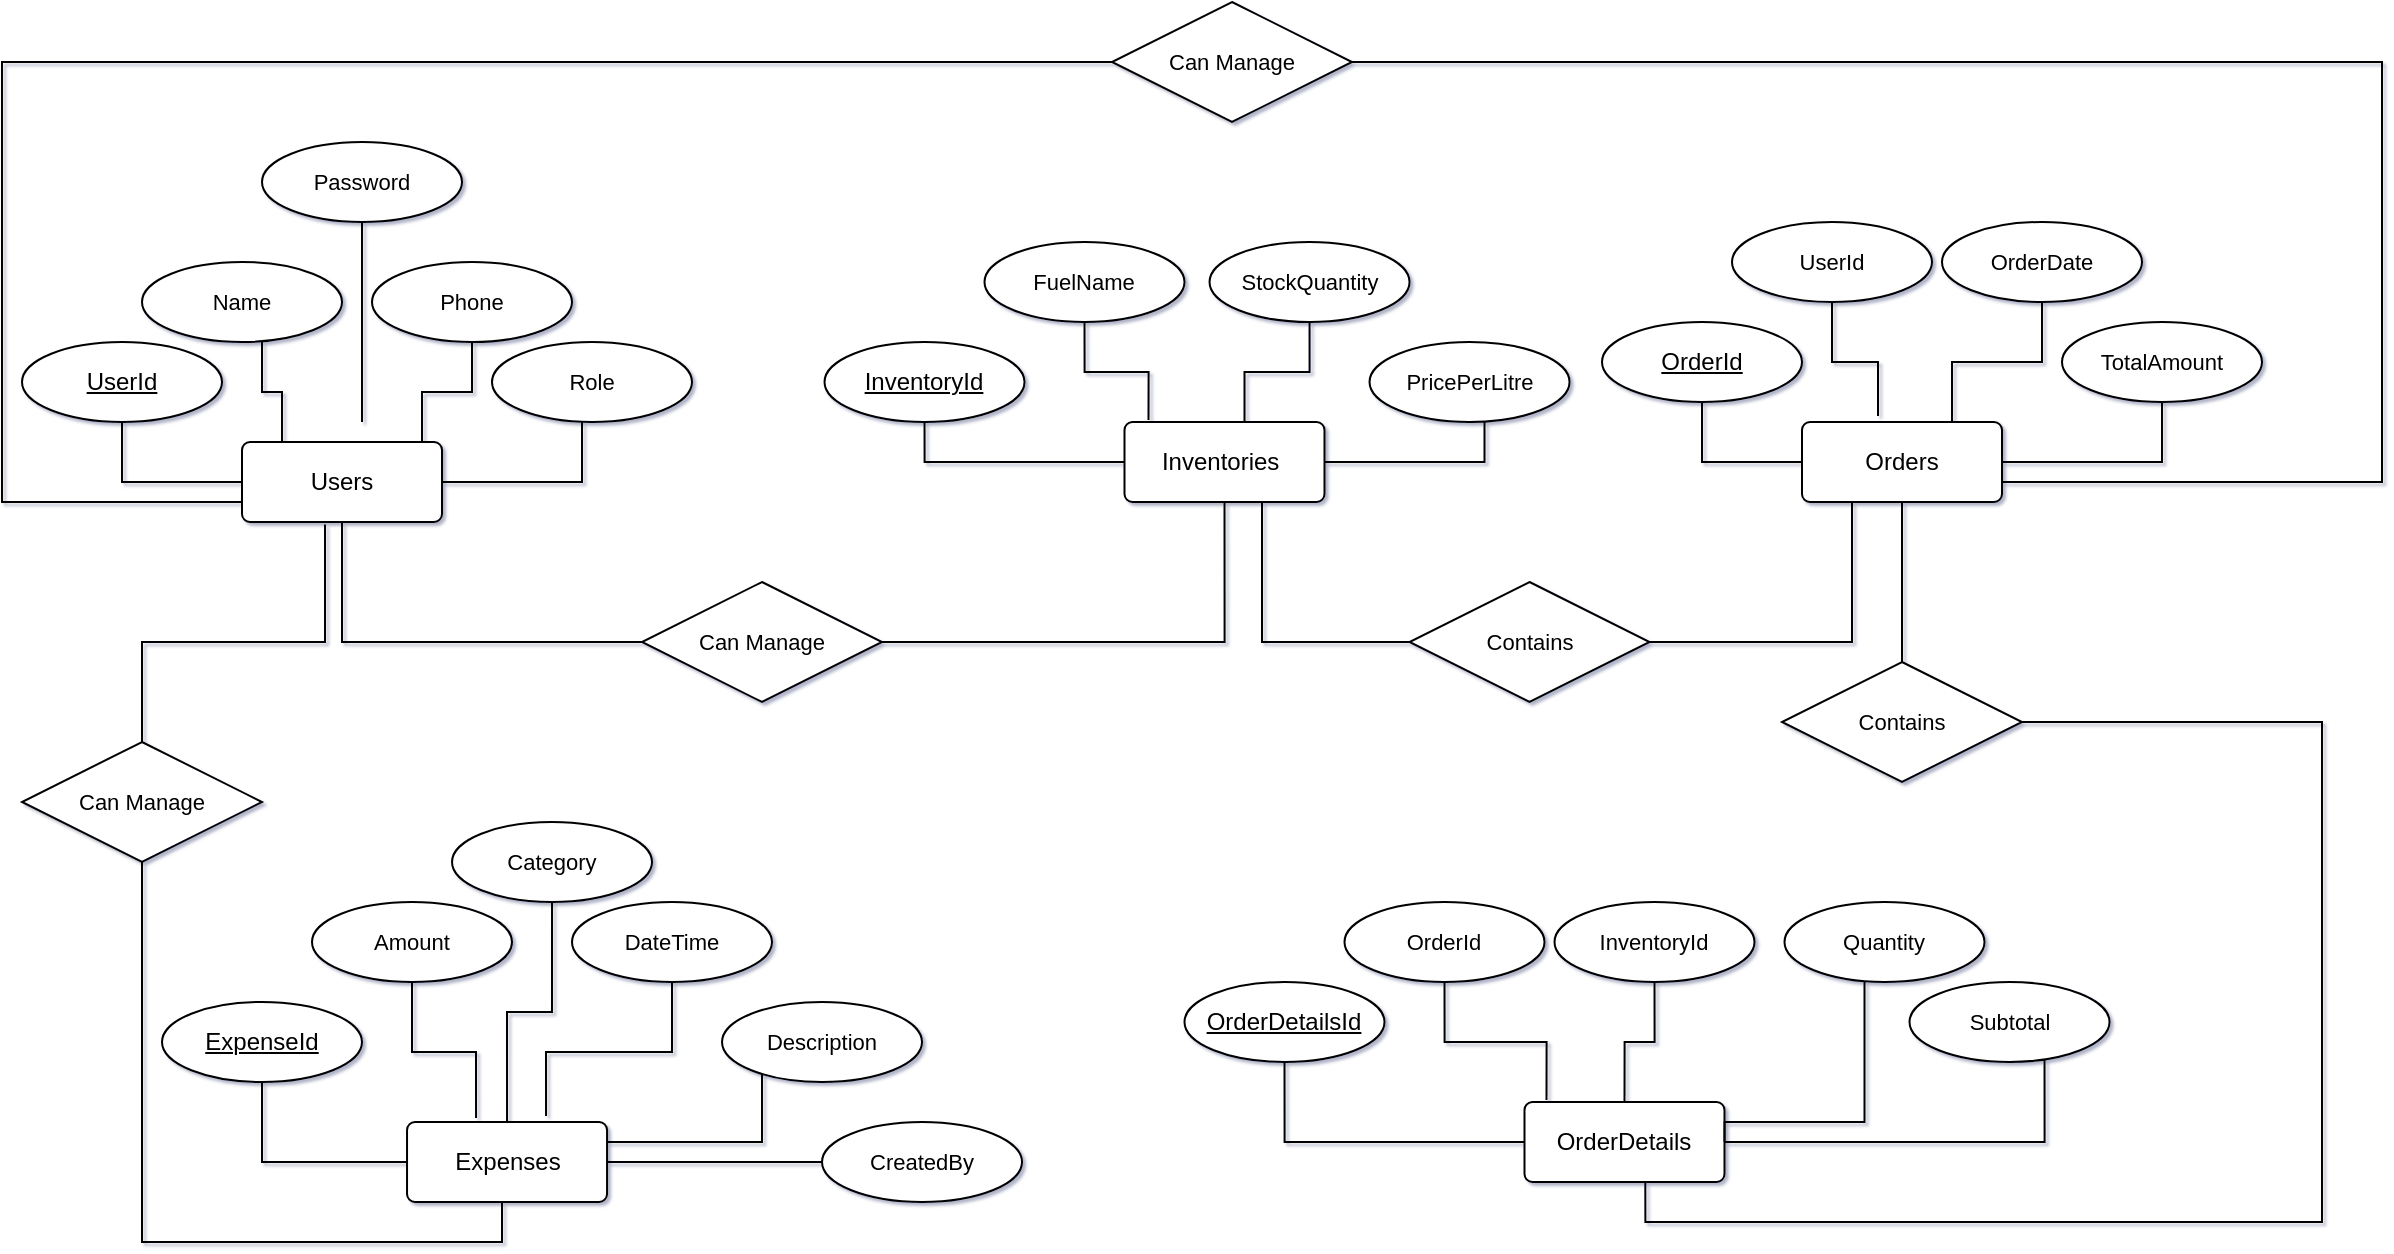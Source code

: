 <mxfile version="26.0.6">
  <diagram id="R2lEEEUBdFMjLlhIrx00" name="Page-1">
    <mxGraphModel dx="2359" dy="1913" grid="1" gridSize="10" guides="1" tooltips="1" connect="1" arrows="1" fold="1" page="1" pageScale="1" pageWidth="850" pageHeight="1100" background="none" math="0" shadow="1" extFonts="Permanent Marker^https://fonts.googleapis.com/css?family=Permanent+Marker">
      <root>
        <mxCell id="0" />
        <mxCell id="1" parent="0" />
        <mxCell id="cuxxM6oUsgKgIQG3Uy1h-31" style="edgeStyle=orthogonalEdgeStyle;shape=connector;rounded=0;orthogonalLoop=1;jettySize=auto;html=1;strokeColor=default;align=center;verticalAlign=middle;fontFamily=Helvetica;fontSize=11;fontColor=default;labelBackgroundColor=default;endArrow=none;endFill=0;shadow=1;" parent="1" source="cuxxM6oUsgKgIQG3Uy1h-30" edge="1">
          <mxGeometry relative="1" as="geometry">
            <Array as="points">
              <mxPoint x="-300" y="360" />
              <mxPoint x="700" y="360" />
              <mxPoint x="700" y="570" />
              <mxPoint x="405" y="570" />
            </Array>
            <mxPoint x="405" y="540" as="targetPoint" />
          </mxGeometry>
        </mxCell>
        <mxCell id="cuxxM6oUsgKgIQG3Uy1h-32" style="edgeStyle=orthogonalEdgeStyle;shape=connector;rounded=0;orthogonalLoop=1;jettySize=auto;html=1;entryX=0.898;entryY=0.988;entryDx=0;entryDy=0;entryPerimeter=0;strokeColor=default;align=center;verticalAlign=middle;fontFamily=Helvetica;fontSize=11;fontColor=default;labelBackgroundColor=default;endArrow=none;endFill=0;shadow=1;" parent="1" source="cuxxM6oUsgKgIQG3Uy1h-30" edge="1">
          <mxGeometry relative="1" as="geometry">
            <Array as="points">
              <mxPoint x="-300" y="1000" />
              <mxPoint x="11" y="1000" />
            </Array>
            <mxPoint x="10.82" y="909.52" as="targetPoint" />
          </mxGeometry>
        </mxCell>
        <mxCell id="WKvD1eDFNHThaiheCUBa-50" style="edgeStyle=orthogonalEdgeStyle;shape=connector;rounded=0;orthogonalLoop=1;jettySize=auto;html=1;entryX=0;entryY=0.5;entryDx=0;entryDy=0;strokeColor=default;align=center;verticalAlign=middle;fontFamily=Helvetica;fontSize=11;fontColor=default;labelBackgroundColor=default;endArrow=none;endFill=0;" edge="1" parent="1" source="dXIRx6bEltP1LMhkaaQE-2" target="WKvD1eDFNHThaiheCUBa-49">
          <mxGeometry relative="1" as="geometry">
            <Array as="points">
              <mxPoint x="-80" y="-110" />
            </Array>
          </mxGeometry>
        </mxCell>
        <mxCell id="dXIRx6bEltP1LMhkaaQE-2" value="Users" style="rounded=1;arcSize=10;whiteSpace=wrap;html=1;align=center;" parent="1" vertex="1">
          <mxGeometry x="-130" y="-210" width="100" height="40" as="geometry" />
        </mxCell>
        <mxCell id="dXIRx6bEltP1LMhkaaQE-4" style="edgeStyle=orthogonalEdgeStyle;rounded=0;orthogonalLoop=1;jettySize=auto;html=1;entryX=0;entryY=0.5;entryDx=0;entryDy=0;endArrow=none;endFill=0;" parent="1" source="dXIRx6bEltP1LMhkaaQE-3" target="dXIRx6bEltP1LMhkaaQE-2" edge="1">
          <mxGeometry relative="1" as="geometry">
            <Array as="points">
              <mxPoint x="-190" y="-190" />
            </Array>
          </mxGeometry>
        </mxCell>
        <mxCell id="dXIRx6bEltP1LMhkaaQE-3" value="UserId" style="ellipse;whiteSpace=wrap;html=1;align=center;fontStyle=4;" parent="1" vertex="1">
          <mxGeometry x="-240" y="-260" width="100" height="40" as="geometry" />
        </mxCell>
        <mxCell id="dXIRx6bEltP1LMhkaaQE-9" style="edgeStyle=orthogonalEdgeStyle;shape=connector;rounded=0;orthogonalLoop=1;jettySize=auto;html=1;strokeColor=default;align=center;verticalAlign=middle;fontFamily=Helvetica;fontSize=11;fontColor=default;labelBackgroundColor=default;endArrow=none;endFill=0;" parent="1" source="dXIRx6bEltP1LMhkaaQE-5" target="dXIRx6bEltP1LMhkaaQE-2" edge="1">
          <mxGeometry relative="1" as="geometry">
            <Array as="points">
              <mxPoint x="-120" y="-235" />
              <mxPoint x="-110" y="-235" />
            </Array>
          </mxGeometry>
        </mxCell>
        <mxCell id="dXIRx6bEltP1LMhkaaQE-5" value="Name" style="ellipse;whiteSpace=wrap;html=1;align=center;fontFamily=Helvetica;fontSize=11;fontColor=default;labelBackgroundColor=default;" parent="1" vertex="1">
          <mxGeometry x="-180" y="-300" width="100" height="40" as="geometry" />
        </mxCell>
        <mxCell id="dXIRx6bEltP1LMhkaaQE-10" style="edgeStyle=orthogonalEdgeStyle;shape=connector;rounded=0;orthogonalLoop=1;jettySize=auto;html=1;entryX=0.75;entryY=0;entryDx=0;entryDy=0;strokeColor=default;align=center;verticalAlign=middle;fontFamily=Helvetica;fontSize=11;fontColor=default;labelBackgroundColor=default;endArrow=none;endFill=0;" parent="1" source="dXIRx6bEltP1LMhkaaQE-6" target="dXIRx6bEltP1LMhkaaQE-2" edge="1">
          <mxGeometry relative="1" as="geometry">
            <Array as="points">
              <mxPoint x="-15" y="-235" />
              <mxPoint x="-40" y="-235" />
              <mxPoint x="-40" y="-210" />
            </Array>
          </mxGeometry>
        </mxCell>
        <mxCell id="dXIRx6bEltP1LMhkaaQE-6" value="Phone" style="ellipse;whiteSpace=wrap;html=1;align=center;fontFamily=Helvetica;fontSize=11;fontColor=default;labelBackgroundColor=default;gradientColor=none;" parent="1" vertex="1">
          <mxGeometry x="-65" y="-300" width="100" height="40" as="geometry" />
        </mxCell>
        <mxCell id="dXIRx6bEltP1LMhkaaQE-11" style="edgeStyle=orthogonalEdgeStyle;shape=connector;rounded=0;orthogonalLoop=1;jettySize=auto;html=1;entryX=1;entryY=0.5;entryDx=0;entryDy=0;strokeColor=default;align=center;verticalAlign=middle;fontFamily=Helvetica;fontSize=11;fontColor=default;labelBackgroundColor=default;endArrow=none;endFill=0;" parent="1" source="dXIRx6bEltP1LMhkaaQE-7" target="dXIRx6bEltP1LMhkaaQE-2" edge="1">
          <mxGeometry relative="1" as="geometry">
            <Array as="points">
              <mxPoint x="40" y="-190" />
            </Array>
          </mxGeometry>
        </mxCell>
        <mxCell id="dXIRx6bEltP1LMhkaaQE-7" value="Role" style="ellipse;whiteSpace=wrap;html=1;align=center;fontFamily=Helvetica;fontSize=11;fontColor=default;labelBackgroundColor=default;" parent="1" vertex="1">
          <mxGeometry x="-5" y="-260" width="100" height="40" as="geometry" />
        </mxCell>
        <mxCell id="dXIRx6bEltP1LMhkaaQE-8" value="Password" style="ellipse;whiteSpace=wrap;html=1;align=center;fontFamily=Helvetica;fontSize=11;fontColor=default;labelBackgroundColor=default;" parent="1" vertex="1">
          <mxGeometry x="-120" y="-360" width="100" height="40" as="geometry" />
        </mxCell>
        <mxCell id="dXIRx6bEltP1LMhkaaQE-12" style="edgeStyle=orthogonalEdgeStyle;shape=connector;rounded=0;orthogonalLoop=1;jettySize=auto;html=1;strokeColor=default;align=center;verticalAlign=middle;fontFamily=Helvetica;fontSize=11;fontColor=default;labelBackgroundColor=default;endArrow=none;endFill=0;" parent="1" source="dXIRx6bEltP1LMhkaaQE-8" edge="1">
          <mxGeometry relative="1" as="geometry">
            <mxPoint x="-70" y="-220" as="targetPoint" />
            <Array as="points">
              <mxPoint x="-70" y="-270" />
              <mxPoint x="-70" y="-270" />
            </Array>
          </mxGeometry>
        </mxCell>
        <mxCell id="WKvD1eDFNHThaiheCUBa-2" value="Inventories&amp;nbsp;" style="rounded=1;arcSize=10;whiteSpace=wrap;html=1;align=center;" vertex="1" parent="1">
          <mxGeometry x="311.25" y="-220" width="100" height="40" as="geometry" />
        </mxCell>
        <mxCell id="WKvD1eDFNHThaiheCUBa-8" style="edgeStyle=orthogonalEdgeStyle;rounded=0;orthogonalLoop=1;jettySize=auto;html=1;endArrow=none;endFill=0;" edge="1" parent="1" source="WKvD1eDFNHThaiheCUBa-3" target="WKvD1eDFNHThaiheCUBa-2">
          <mxGeometry relative="1" as="geometry">
            <Array as="points">
              <mxPoint x="211.26" y="-200" />
            </Array>
          </mxGeometry>
        </mxCell>
        <mxCell id="WKvD1eDFNHThaiheCUBa-3" value="InventoryId" style="ellipse;whiteSpace=wrap;html=1;align=center;fontStyle=4;gradientColor=none;" vertex="1" parent="1">
          <mxGeometry x="161.26" y="-260" width="100" height="40" as="geometry" />
        </mxCell>
        <mxCell id="WKvD1eDFNHThaiheCUBa-4" value="FuelName" style="ellipse;whiteSpace=wrap;html=1;align=center;fontFamily=Helvetica;fontSize=11;fontColor=default;labelBackgroundColor=default;gradientColor=none;" vertex="1" parent="1">
          <mxGeometry x="241.25" y="-310" width="100" height="40" as="geometry" />
        </mxCell>
        <mxCell id="WKvD1eDFNHThaiheCUBa-11" style="edgeStyle=orthogonalEdgeStyle;shape=connector;rounded=0;orthogonalLoop=1;jettySize=auto;html=1;strokeColor=default;align=center;verticalAlign=middle;fontFamily=Helvetica;fontSize=11;fontColor=default;labelBackgroundColor=default;endArrow=none;endFill=0;" edge="1" parent="1" source="WKvD1eDFNHThaiheCUBa-5" target="WKvD1eDFNHThaiheCUBa-2">
          <mxGeometry relative="1" as="geometry">
            <Array as="points">
              <mxPoint x="491.26" y="-200" />
            </Array>
          </mxGeometry>
        </mxCell>
        <mxCell id="WKvD1eDFNHThaiheCUBa-5" value="PricePerLitre" style="ellipse;whiteSpace=wrap;html=1;align=center;fontFamily=Helvetica;fontSize=11;fontColor=default;labelBackgroundColor=default;" vertex="1" parent="1">
          <mxGeometry x="433.77" y="-260" width="100" height="40" as="geometry" />
        </mxCell>
        <mxCell id="WKvD1eDFNHThaiheCUBa-10" style="edgeStyle=orthogonalEdgeStyle;shape=connector;rounded=0;orthogonalLoop=1;jettySize=auto;html=1;entryX=0.75;entryY=0;entryDx=0;entryDy=0;strokeColor=default;align=center;verticalAlign=middle;fontFamily=Helvetica;fontSize=11;fontColor=default;labelBackgroundColor=default;endArrow=none;endFill=0;" edge="1" parent="1" source="WKvD1eDFNHThaiheCUBa-6" target="WKvD1eDFNHThaiheCUBa-2">
          <mxGeometry relative="1" as="geometry">
            <Array as="points">
              <mxPoint x="404.26" y="-245" />
              <mxPoint x="371.26" y="-245" />
              <mxPoint x="371.26" y="-220" />
            </Array>
          </mxGeometry>
        </mxCell>
        <mxCell id="WKvD1eDFNHThaiheCUBa-6" value="StockQuantity" style="ellipse;whiteSpace=wrap;html=1;align=center;fontFamily=Helvetica;fontSize=11;fontColor=default;labelBackgroundColor=default;gradientColor=none;" vertex="1" parent="1">
          <mxGeometry x="353.77" y="-310" width="100" height="40" as="geometry" />
        </mxCell>
        <mxCell id="WKvD1eDFNHThaiheCUBa-9" style="edgeStyle=orthogonalEdgeStyle;rounded=0;orthogonalLoop=1;jettySize=auto;html=1;entryX=0.12;entryY=-0.025;entryDx=0;entryDy=0;entryPerimeter=0;endArrow=none;endFill=0;" edge="1" parent="1" source="WKvD1eDFNHThaiheCUBa-4" target="WKvD1eDFNHThaiheCUBa-2">
          <mxGeometry relative="1" as="geometry" />
        </mxCell>
        <mxCell id="WKvD1eDFNHThaiheCUBa-12" value="Orders" style="rounded=1;arcSize=10;whiteSpace=wrap;html=1;align=center;" vertex="1" parent="1">
          <mxGeometry x="650" y="-220" width="100" height="40" as="geometry" />
        </mxCell>
        <mxCell id="WKvD1eDFNHThaiheCUBa-17" style="edgeStyle=orthogonalEdgeStyle;shape=connector;rounded=0;orthogonalLoop=1;jettySize=auto;html=1;entryX=0;entryY=0.5;entryDx=0;entryDy=0;strokeColor=default;align=center;verticalAlign=middle;fontFamily=Helvetica;fontSize=11;fontColor=default;labelBackgroundColor=default;endArrow=none;endFill=0;" edge="1" parent="1" source="WKvD1eDFNHThaiheCUBa-13" target="WKvD1eDFNHThaiheCUBa-12">
          <mxGeometry relative="1" as="geometry" />
        </mxCell>
        <mxCell id="WKvD1eDFNHThaiheCUBa-13" value="OrderId" style="ellipse;whiteSpace=wrap;html=1;align=center;fontStyle=4;" vertex="1" parent="1">
          <mxGeometry x="550" y="-270" width="100" height="40" as="geometry" />
        </mxCell>
        <mxCell id="WKvD1eDFNHThaiheCUBa-19" style="edgeStyle=orthogonalEdgeStyle;shape=connector;rounded=0;orthogonalLoop=1;jettySize=auto;html=1;entryX=0.75;entryY=0;entryDx=0;entryDy=0;strokeColor=default;align=center;verticalAlign=middle;fontFamily=Helvetica;fontSize=11;fontColor=default;labelBackgroundColor=default;endArrow=none;endFill=0;" edge="1" parent="1" source="WKvD1eDFNHThaiheCUBa-14" target="WKvD1eDFNHThaiheCUBa-12">
          <mxGeometry relative="1" as="geometry">
            <Array as="points">
              <mxPoint x="770" y="-250" />
              <mxPoint x="725" y="-250" />
            </Array>
          </mxGeometry>
        </mxCell>
        <mxCell id="WKvD1eDFNHThaiheCUBa-14" value="OrderDate" style="ellipse;whiteSpace=wrap;html=1;align=center;fontFamily=Helvetica;fontSize=11;fontColor=default;labelBackgroundColor=default;" vertex="1" parent="1">
          <mxGeometry x="720" y="-320" width="100" height="40" as="geometry" />
        </mxCell>
        <mxCell id="WKvD1eDFNHThaiheCUBa-15" value="UserId" style="ellipse;whiteSpace=wrap;html=1;align=center;fontFamily=Helvetica;fontSize=11;fontColor=default;labelBackgroundColor=default;" vertex="1" parent="1">
          <mxGeometry x="615" y="-320" width="100" height="40" as="geometry" />
        </mxCell>
        <mxCell id="WKvD1eDFNHThaiheCUBa-20" style="edgeStyle=orthogonalEdgeStyle;shape=connector;rounded=0;orthogonalLoop=1;jettySize=auto;html=1;entryX=1;entryY=0.5;entryDx=0;entryDy=0;strokeColor=default;align=center;verticalAlign=middle;fontFamily=Helvetica;fontSize=11;fontColor=default;labelBackgroundColor=default;endArrow=none;endFill=0;" edge="1" parent="1" source="WKvD1eDFNHThaiheCUBa-16" target="WKvD1eDFNHThaiheCUBa-12">
          <mxGeometry relative="1" as="geometry">
            <Array as="points">
              <mxPoint x="830" y="-200" />
            </Array>
          </mxGeometry>
        </mxCell>
        <mxCell id="WKvD1eDFNHThaiheCUBa-16" value="TotalAmount" style="ellipse;whiteSpace=wrap;html=1;align=center;fontFamily=Helvetica;fontSize=11;fontColor=default;labelBackgroundColor=default;" vertex="1" parent="1">
          <mxGeometry x="780" y="-270" width="100" height="40" as="geometry" />
        </mxCell>
        <mxCell id="WKvD1eDFNHThaiheCUBa-18" style="edgeStyle=orthogonalEdgeStyle;shape=connector;rounded=0;orthogonalLoop=1;jettySize=auto;html=1;entryX=0.38;entryY=-0.075;entryDx=0;entryDy=0;entryPerimeter=0;strokeColor=default;align=center;verticalAlign=middle;fontFamily=Helvetica;fontSize=11;fontColor=default;labelBackgroundColor=default;endArrow=none;endFill=0;" edge="1" parent="1" source="WKvD1eDFNHThaiheCUBa-15" target="WKvD1eDFNHThaiheCUBa-12">
          <mxGeometry relative="1" as="geometry" />
        </mxCell>
        <mxCell id="WKvD1eDFNHThaiheCUBa-21" value="OrderDetails" style="rounded=1;arcSize=10;whiteSpace=wrap;html=1;align=center;" vertex="1" parent="1">
          <mxGeometry x="511.25" y="120" width="100" height="40" as="geometry" />
        </mxCell>
        <mxCell id="WKvD1eDFNHThaiheCUBa-30" style="edgeStyle=orthogonalEdgeStyle;shape=connector;rounded=0;orthogonalLoop=1;jettySize=auto;html=1;entryX=0;entryY=0.5;entryDx=0;entryDy=0;strokeColor=default;align=center;verticalAlign=middle;fontFamily=Helvetica;fontSize=11;fontColor=default;labelBackgroundColor=default;endArrow=none;endFill=0;" edge="1" parent="1" source="WKvD1eDFNHThaiheCUBa-23" target="WKvD1eDFNHThaiheCUBa-21">
          <mxGeometry relative="1" as="geometry">
            <Array as="points">
              <mxPoint x="391.25" y="140" />
            </Array>
          </mxGeometry>
        </mxCell>
        <mxCell id="WKvD1eDFNHThaiheCUBa-23" value="OrderDetailsId" style="ellipse;whiteSpace=wrap;html=1;align=center;fontStyle=4;" vertex="1" parent="1">
          <mxGeometry x="341.25" y="60" width="100" height="40" as="geometry" />
        </mxCell>
        <mxCell id="WKvD1eDFNHThaiheCUBa-24" value="OrderId" style="ellipse;whiteSpace=wrap;html=1;align=center;fontFamily=Helvetica;fontSize=11;fontColor=default;labelBackgroundColor=default;" vertex="1" parent="1">
          <mxGeometry x="421.25" y="20" width="100" height="40" as="geometry" />
        </mxCell>
        <mxCell id="WKvD1eDFNHThaiheCUBa-32" style="edgeStyle=orthogonalEdgeStyle;shape=connector;rounded=0;orthogonalLoop=1;jettySize=auto;html=1;entryX=0.5;entryY=0;entryDx=0;entryDy=0;strokeColor=default;align=center;verticalAlign=middle;fontFamily=Helvetica;fontSize=11;fontColor=default;labelBackgroundColor=default;endArrow=none;endFill=0;" edge="1" parent="1" source="WKvD1eDFNHThaiheCUBa-25" target="WKvD1eDFNHThaiheCUBa-21">
          <mxGeometry relative="1" as="geometry" />
        </mxCell>
        <mxCell id="WKvD1eDFNHThaiheCUBa-25" value="InventoryId" style="ellipse;whiteSpace=wrap;html=1;align=center;fontFamily=Helvetica;fontSize=11;fontColor=default;labelBackgroundColor=default;" vertex="1" parent="1">
          <mxGeometry x="526.25" y="20" width="100" height="40" as="geometry" />
        </mxCell>
        <mxCell id="WKvD1eDFNHThaiheCUBa-26" value="Quantity" style="ellipse;whiteSpace=wrap;html=1;align=center;fontFamily=Helvetica;fontSize=11;fontColor=default;labelBackgroundColor=default;" vertex="1" parent="1">
          <mxGeometry x="641.25" y="20" width="100" height="40" as="geometry" />
        </mxCell>
        <mxCell id="WKvD1eDFNHThaiheCUBa-34" style="edgeStyle=orthogonalEdgeStyle;shape=connector;rounded=0;orthogonalLoop=1;jettySize=auto;html=1;entryX=1;entryY=0.75;entryDx=0;entryDy=0;strokeColor=default;align=center;verticalAlign=middle;fontFamily=Helvetica;fontSize=11;fontColor=default;labelBackgroundColor=default;endArrow=none;endFill=0;" edge="1" parent="1">
          <mxGeometry relative="1" as="geometry">
            <mxPoint x="771.25" y="90.005" as="sourcePoint" />
            <mxPoint x="611.25" y="140.03" as="targetPoint" />
            <Array as="points">
              <mxPoint x="771.25" y="140.03" />
            </Array>
          </mxGeometry>
        </mxCell>
        <mxCell id="WKvD1eDFNHThaiheCUBa-27" value="Subtotal" style="ellipse;whiteSpace=wrap;html=1;align=center;fontFamily=Helvetica;fontSize=11;fontColor=default;labelBackgroundColor=default;" vertex="1" parent="1">
          <mxGeometry x="703.76" y="60" width="100" height="40" as="geometry" />
        </mxCell>
        <mxCell id="WKvD1eDFNHThaiheCUBa-31" style="edgeStyle=orthogonalEdgeStyle;shape=connector;rounded=0;orthogonalLoop=1;jettySize=auto;html=1;entryX=0.11;entryY=-0.025;entryDx=0;entryDy=0;entryPerimeter=0;strokeColor=default;align=center;verticalAlign=middle;fontFamily=Helvetica;fontSize=11;fontColor=default;labelBackgroundColor=default;endArrow=none;endFill=0;" edge="1" parent="1" source="WKvD1eDFNHThaiheCUBa-24" target="WKvD1eDFNHThaiheCUBa-21">
          <mxGeometry relative="1" as="geometry" />
        </mxCell>
        <mxCell id="WKvD1eDFNHThaiheCUBa-33" style="edgeStyle=orthogonalEdgeStyle;shape=connector;rounded=0;orthogonalLoop=1;jettySize=auto;html=1;entryX=1;entryY=0.5;entryDx=0;entryDy=0;strokeColor=default;align=center;verticalAlign=middle;fontFamily=Helvetica;fontSize=11;fontColor=default;labelBackgroundColor=default;endArrow=none;endFill=0;" edge="1" parent="1" source="WKvD1eDFNHThaiheCUBa-26" target="WKvD1eDFNHThaiheCUBa-21">
          <mxGeometry relative="1" as="geometry">
            <Array as="points">
              <mxPoint x="681.25" y="130" />
              <mxPoint x="611.25" y="130" />
            </Array>
          </mxGeometry>
        </mxCell>
        <mxCell id="WKvD1eDFNHThaiheCUBa-35" value="Expenses" style="rounded=1;arcSize=10;whiteSpace=wrap;html=1;align=center;" vertex="1" parent="1">
          <mxGeometry x="-47.48" y="130" width="100" height="40" as="geometry" />
        </mxCell>
        <mxCell id="WKvD1eDFNHThaiheCUBa-42" style="edgeStyle=orthogonalEdgeStyle;shape=connector;rounded=0;orthogonalLoop=1;jettySize=auto;html=1;entryX=0;entryY=0.5;entryDx=0;entryDy=0;strokeColor=default;align=center;verticalAlign=middle;fontFamily=Helvetica;fontSize=11;fontColor=default;labelBackgroundColor=default;endArrow=none;endFill=0;" edge="1" parent="1" source="WKvD1eDFNHThaiheCUBa-36" target="WKvD1eDFNHThaiheCUBa-35">
          <mxGeometry relative="1" as="geometry">
            <Array as="points">
              <mxPoint x="-119.99" y="150" />
            </Array>
          </mxGeometry>
        </mxCell>
        <mxCell id="WKvD1eDFNHThaiheCUBa-36" value="ExpenseId" style="ellipse;whiteSpace=wrap;html=1;align=center;fontStyle=4;" vertex="1" parent="1">
          <mxGeometry x="-170" y="70" width="100" height="40" as="geometry" />
        </mxCell>
        <mxCell id="WKvD1eDFNHThaiheCUBa-37" value="Amount" style="ellipse;whiteSpace=wrap;html=1;align=center;fontFamily=Helvetica;fontSize=11;fontColor=default;labelBackgroundColor=default;" vertex="1" parent="1">
          <mxGeometry x="-95" y="20" width="100" height="40" as="geometry" />
        </mxCell>
        <mxCell id="WKvD1eDFNHThaiheCUBa-45" style="edgeStyle=orthogonalEdgeStyle;shape=connector;rounded=0;orthogonalLoop=1;jettySize=auto;html=1;entryX=0.5;entryY=0;entryDx=0;entryDy=0;strokeColor=default;align=center;verticalAlign=middle;fontFamily=Helvetica;fontSize=11;fontColor=default;labelBackgroundColor=default;endArrow=none;endFill=0;" edge="1" parent="1" source="WKvD1eDFNHThaiheCUBa-38" target="WKvD1eDFNHThaiheCUBa-35">
          <mxGeometry relative="1" as="geometry" />
        </mxCell>
        <mxCell id="WKvD1eDFNHThaiheCUBa-38" value="Category" style="ellipse;whiteSpace=wrap;html=1;align=center;fontFamily=Helvetica;fontSize=11;fontColor=default;labelBackgroundColor=default;" vertex="1" parent="1">
          <mxGeometry x="-24.99" y="-20" width="100" height="40" as="geometry" />
        </mxCell>
        <mxCell id="WKvD1eDFNHThaiheCUBa-39" value="DateTime" style="ellipse;whiteSpace=wrap;html=1;align=center;fontFamily=Helvetica;fontSize=11;fontColor=default;labelBackgroundColor=default;" vertex="1" parent="1">
          <mxGeometry x="35" y="20" width="100" height="40" as="geometry" />
        </mxCell>
        <mxCell id="WKvD1eDFNHThaiheCUBa-47" style="edgeStyle=orthogonalEdgeStyle;shape=connector;rounded=0;orthogonalLoop=1;jettySize=auto;html=1;entryX=1;entryY=0.25;entryDx=0;entryDy=0;strokeColor=default;align=center;verticalAlign=middle;fontFamily=Helvetica;fontSize=11;fontColor=default;labelBackgroundColor=default;endArrow=none;endFill=0;" edge="1" parent="1" source="WKvD1eDFNHThaiheCUBa-40" target="WKvD1eDFNHThaiheCUBa-35">
          <mxGeometry relative="1" as="geometry">
            <Array as="points">
              <mxPoint x="130.01" y="140" />
            </Array>
          </mxGeometry>
        </mxCell>
        <mxCell id="WKvD1eDFNHThaiheCUBa-40" value="Description" style="ellipse;whiteSpace=wrap;html=1;align=center;fontFamily=Helvetica;fontSize=11;fontColor=default;labelBackgroundColor=default;" vertex="1" parent="1">
          <mxGeometry x="110.01" y="70" width="100" height="40" as="geometry" />
        </mxCell>
        <mxCell id="WKvD1eDFNHThaiheCUBa-48" style="edgeStyle=orthogonalEdgeStyle;shape=connector;rounded=0;orthogonalLoop=1;jettySize=auto;html=1;entryX=1;entryY=0.5;entryDx=0;entryDy=0;strokeColor=default;align=center;verticalAlign=middle;fontFamily=Helvetica;fontSize=11;fontColor=default;labelBackgroundColor=default;endArrow=none;endFill=0;" edge="1" parent="1" source="WKvD1eDFNHThaiheCUBa-41" target="WKvD1eDFNHThaiheCUBa-35">
          <mxGeometry relative="1" as="geometry" />
        </mxCell>
        <mxCell id="WKvD1eDFNHThaiheCUBa-41" value="CreatedBy" style="ellipse;whiteSpace=wrap;html=1;align=center;fontFamily=Helvetica;fontSize=11;fontColor=default;labelBackgroundColor=default;" vertex="1" parent="1">
          <mxGeometry x="160.01" y="130" width="100" height="40" as="geometry" />
        </mxCell>
        <mxCell id="WKvD1eDFNHThaiheCUBa-43" style="edgeStyle=orthogonalEdgeStyle;shape=connector;rounded=0;orthogonalLoop=1;jettySize=auto;html=1;entryX=0.345;entryY=-0.05;entryDx=0;entryDy=0;entryPerimeter=0;strokeColor=default;align=center;verticalAlign=middle;fontFamily=Helvetica;fontSize=11;fontColor=default;labelBackgroundColor=default;endArrow=none;endFill=0;" edge="1" parent="1" source="WKvD1eDFNHThaiheCUBa-37" target="WKvD1eDFNHThaiheCUBa-35">
          <mxGeometry relative="1" as="geometry" />
        </mxCell>
        <mxCell id="WKvD1eDFNHThaiheCUBa-46" style="edgeStyle=orthogonalEdgeStyle;shape=connector;rounded=0;orthogonalLoop=1;jettySize=auto;html=1;entryX=0.695;entryY=-0.075;entryDx=0;entryDy=0;entryPerimeter=0;strokeColor=default;align=center;verticalAlign=middle;fontFamily=Helvetica;fontSize=11;fontColor=default;labelBackgroundColor=default;endArrow=none;endFill=0;" edge="1" parent="1" source="WKvD1eDFNHThaiheCUBa-39" target="WKvD1eDFNHThaiheCUBa-35">
          <mxGeometry relative="1" as="geometry" />
        </mxCell>
        <mxCell id="WKvD1eDFNHThaiheCUBa-51" style="edgeStyle=orthogonalEdgeStyle;shape=connector;rounded=0;orthogonalLoop=1;jettySize=auto;html=1;entryX=0.5;entryY=1;entryDx=0;entryDy=0;strokeColor=default;align=center;verticalAlign=middle;fontFamily=Helvetica;fontSize=11;fontColor=default;labelBackgroundColor=default;endArrow=none;endFill=0;" edge="1" parent="1" source="WKvD1eDFNHThaiheCUBa-49" target="WKvD1eDFNHThaiheCUBa-2">
          <mxGeometry relative="1" as="geometry" />
        </mxCell>
        <mxCell id="WKvD1eDFNHThaiheCUBa-49" value="Can Manage" style="shape=rhombus;perimeter=rhombusPerimeter;whiteSpace=wrap;html=1;align=center;fontFamily=Helvetica;fontSize=11;fontColor=default;labelBackgroundColor=default;" vertex="1" parent="1">
          <mxGeometry x="70" y="-140" width="120" height="60" as="geometry" />
        </mxCell>
        <mxCell id="WKvD1eDFNHThaiheCUBa-53" style="edgeStyle=orthogonalEdgeStyle;shape=connector;rounded=0;orthogonalLoop=1;jettySize=auto;html=1;entryX=0.5;entryY=1;entryDx=0;entryDy=0;strokeColor=default;align=center;verticalAlign=middle;fontFamily=Helvetica;fontSize=11;fontColor=default;labelBackgroundColor=default;endArrow=none;endFill=0;" edge="1" parent="1" source="WKvD1eDFNHThaiheCUBa-52" target="WKvD1eDFNHThaiheCUBa-12">
          <mxGeometry relative="1" as="geometry" />
        </mxCell>
        <mxCell id="WKvD1eDFNHThaiheCUBa-52" value="Contains" style="shape=rhombus;perimeter=rhombusPerimeter;whiteSpace=wrap;html=1;align=center;fontFamily=Helvetica;fontSize=11;fontColor=default;labelBackgroundColor=default;" vertex="1" parent="1">
          <mxGeometry x="640" y="-100" width="120" height="60" as="geometry" />
        </mxCell>
        <mxCell id="WKvD1eDFNHThaiheCUBa-57" style="edgeStyle=orthogonalEdgeStyle;shape=connector;rounded=0;orthogonalLoop=1;jettySize=auto;html=1;strokeColor=default;align=center;verticalAlign=middle;fontFamily=Helvetica;fontSize=11;fontColor=default;labelBackgroundColor=default;endArrow=none;endFill=0;entryX=0.415;entryY=1.03;entryDx=0;entryDy=0;entryPerimeter=0;" edge="1" parent="1" source="WKvD1eDFNHThaiheCUBa-56" target="dXIRx6bEltP1LMhkaaQE-2">
          <mxGeometry relative="1" as="geometry">
            <mxPoint x="-90" y="-160" as="targetPoint" />
            <Array as="points">
              <mxPoint x="-180" y="-110" />
              <mxPoint x="-88" y="-110" />
            </Array>
          </mxGeometry>
        </mxCell>
        <mxCell id="WKvD1eDFNHThaiheCUBa-56" value="Can Manage" style="shape=rhombus;perimeter=rhombusPerimeter;whiteSpace=wrap;html=1;align=center;fontFamily=Helvetica;fontSize=11;fontColor=default;labelBackgroundColor=default;" vertex="1" parent="1">
          <mxGeometry x="-240" y="-60" width="120" height="60" as="geometry" />
        </mxCell>
        <mxCell id="WKvD1eDFNHThaiheCUBa-58" style="edgeStyle=orthogonalEdgeStyle;shape=connector;rounded=0;orthogonalLoop=1;jettySize=auto;html=1;entryX=0.5;entryY=1;entryDx=0;entryDy=0;strokeColor=default;align=center;verticalAlign=middle;fontFamily=Helvetica;fontSize=11;fontColor=default;labelBackgroundColor=default;endArrow=none;endFill=0;" edge="1" parent="1" source="WKvD1eDFNHThaiheCUBa-56" target="WKvD1eDFNHThaiheCUBa-35">
          <mxGeometry relative="1" as="geometry">
            <Array as="points">
              <mxPoint x="-180" y="190" />
              <mxPoint y="190" />
              <mxPoint y="170" />
            </Array>
          </mxGeometry>
        </mxCell>
        <mxCell id="WKvD1eDFNHThaiheCUBa-60" style="edgeStyle=orthogonalEdgeStyle;shape=connector;rounded=0;orthogonalLoop=1;jettySize=auto;html=1;entryX=0.25;entryY=1;entryDx=0;entryDy=0;strokeColor=default;align=center;verticalAlign=middle;fontFamily=Helvetica;fontSize=11;fontColor=default;labelBackgroundColor=default;endArrow=none;endFill=0;" edge="1" parent="1" source="WKvD1eDFNHThaiheCUBa-59" target="WKvD1eDFNHThaiheCUBa-12">
          <mxGeometry relative="1" as="geometry" />
        </mxCell>
        <mxCell id="WKvD1eDFNHThaiheCUBa-61" style="edgeStyle=orthogonalEdgeStyle;shape=connector;rounded=0;orthogonalLoop=1;jettySize=auto;html=1;entryX=0.75;entryY=1;entryDx=0;entryDy=0;strokeColor=default;align=center;verticalAlign=middle;fontFamily=Helvetica;fontSize=11;fontColor=default;labelBackgroundColor=default;endArrow=none;endFill=0;" edge="1" parent="1" source="WKvD1eDFNHThaiheCUBa-59" target="WKvD1eDFNHThaiheCUBa-2">
          <mxGeometry relative="1" as="geometry">
            <Array as="points">
              <mxPoint x="380" y="-110" />
              <mxPoint x="380" y="-180" />
            </Array>
          </mxGeometry>
        </mxCell>
        <mxCell id="WKvD1eDFNHThaiheCUBa-59" value="Contains" style="shape=rhombus;perimeter=rhombusPerimeter;whiteSpace=wrap;html=1;align=center;fontFamily=Helvetica;fontSize=11;fontColor=default;labelBackgroundColor=default;" vertex="1" parent="1">
          <mxGeometry x="453.77" y="-140" width="120" height="60" as="geometry" />
        </mxCell>
        <mxCell id="WKvD1eDFNHThaiheCUBa-63" style="edgeStyle=orthogonalEdgeStyle;shape=connector;rounded=0;orthogonalLoop=1;jettySize=auto;html=1;entryX=1;entryY=0.75;entryDx=0;entryDy=0;strokeColor=default;align=center;verticalAlign=middle;fontFamily=Helvetica;fontSize=11;fontColor=default;labelBackgroundColor=default;endArrow=none;endFill=0;" edge="1" parent="1" source="WKvD1eDFNHThaiheCUBa-62" target="WKvD1eDFNHThaiheCUBa-12">
          <mxGeometry relative="1" as="geometry">
            <Array as="points">
              <mxPoint x="940" y="-400" />
              <mxPoint x="940" y="-190" />
            </Array>
          </mxGeometry>
        </mxCell>
        <mxCell id="WKvD1eDFNHThaiheCUBa-64" style="edgeStyle=orthogonalEdgeStyle;shape=connector;rounded=0;orthogonalLoop=1;jettySize=auto;html=1;entryX=0;entryY=0.75;entryDx=0;entryDy=0;strokeColor=default;align=center;verticalAlign=middle;fontFamily=Helvetica;fontSize=11;fontColor=default;labelBackgroundColor=default;endArrow=none;endFill=0;" edge="1" parent="1" source="WKvD1eDFNHThaiheCUBa-62" target="dXIRx6bEltP1LMhkaaQE-2">
          <mxGeometry relative="1" as="geometry">
            <Array as="points">
              <mxPoint x="-250" y="-400" />
              <mxPoint x="-250" y="-180" />
            </Array>
          </mxGeometry>
        </mxCell>
        <mxCell id="WKvD1eDFNHThaiheCUBa-62" value="Can Manage" style="shape=rhombus;perimeter=rhombusPerimeter;whiteSpace=wrap;html=1;align=center;fontFamily=Helvetica;fontSize=11;fontColor=default;labelBackgroundColor=default;" vertex="1" parent="1">
          <mxGeometry x="305" y="-430" width="120" height="60" as="geometry" />
        </mxCell>
        <mxCell id="WKvD1eDFNHThaiheCUBa-65" style="edgeStyle=orthogonalEdgeStyle;shape=connector;rounded=0;orthogonalLoop=1;jettySize=auto;html=1;entryX=0.604;entryY=0.986;entryDx=0;entryDy=0;entryPerimeter=0;strokeColor=default;align=center;verticalAlign=middle;fontFamily=Helvetica;fontSize=11;fontColor=default;labelBackgroundColor=default;endArrow=none;endFill=0;" edge="1" parent="1" source="WKvD1eDFNHThaiheCUBa-52" target="WKvD1eDFNHThaiheCUBa-21">
          <mxGeometry relative="1" as="geometry">
            <Array as="points">
              <mxPoint x="910" y="-70" />
              <mxPoint x="910" y="180" />
              <mxPoint x="572" y="180" />
            </Array>
          </mxGeometry>
        </mxCell>
      </root>
    </mxGraphModel>
  </diagram>
</mxfile>
